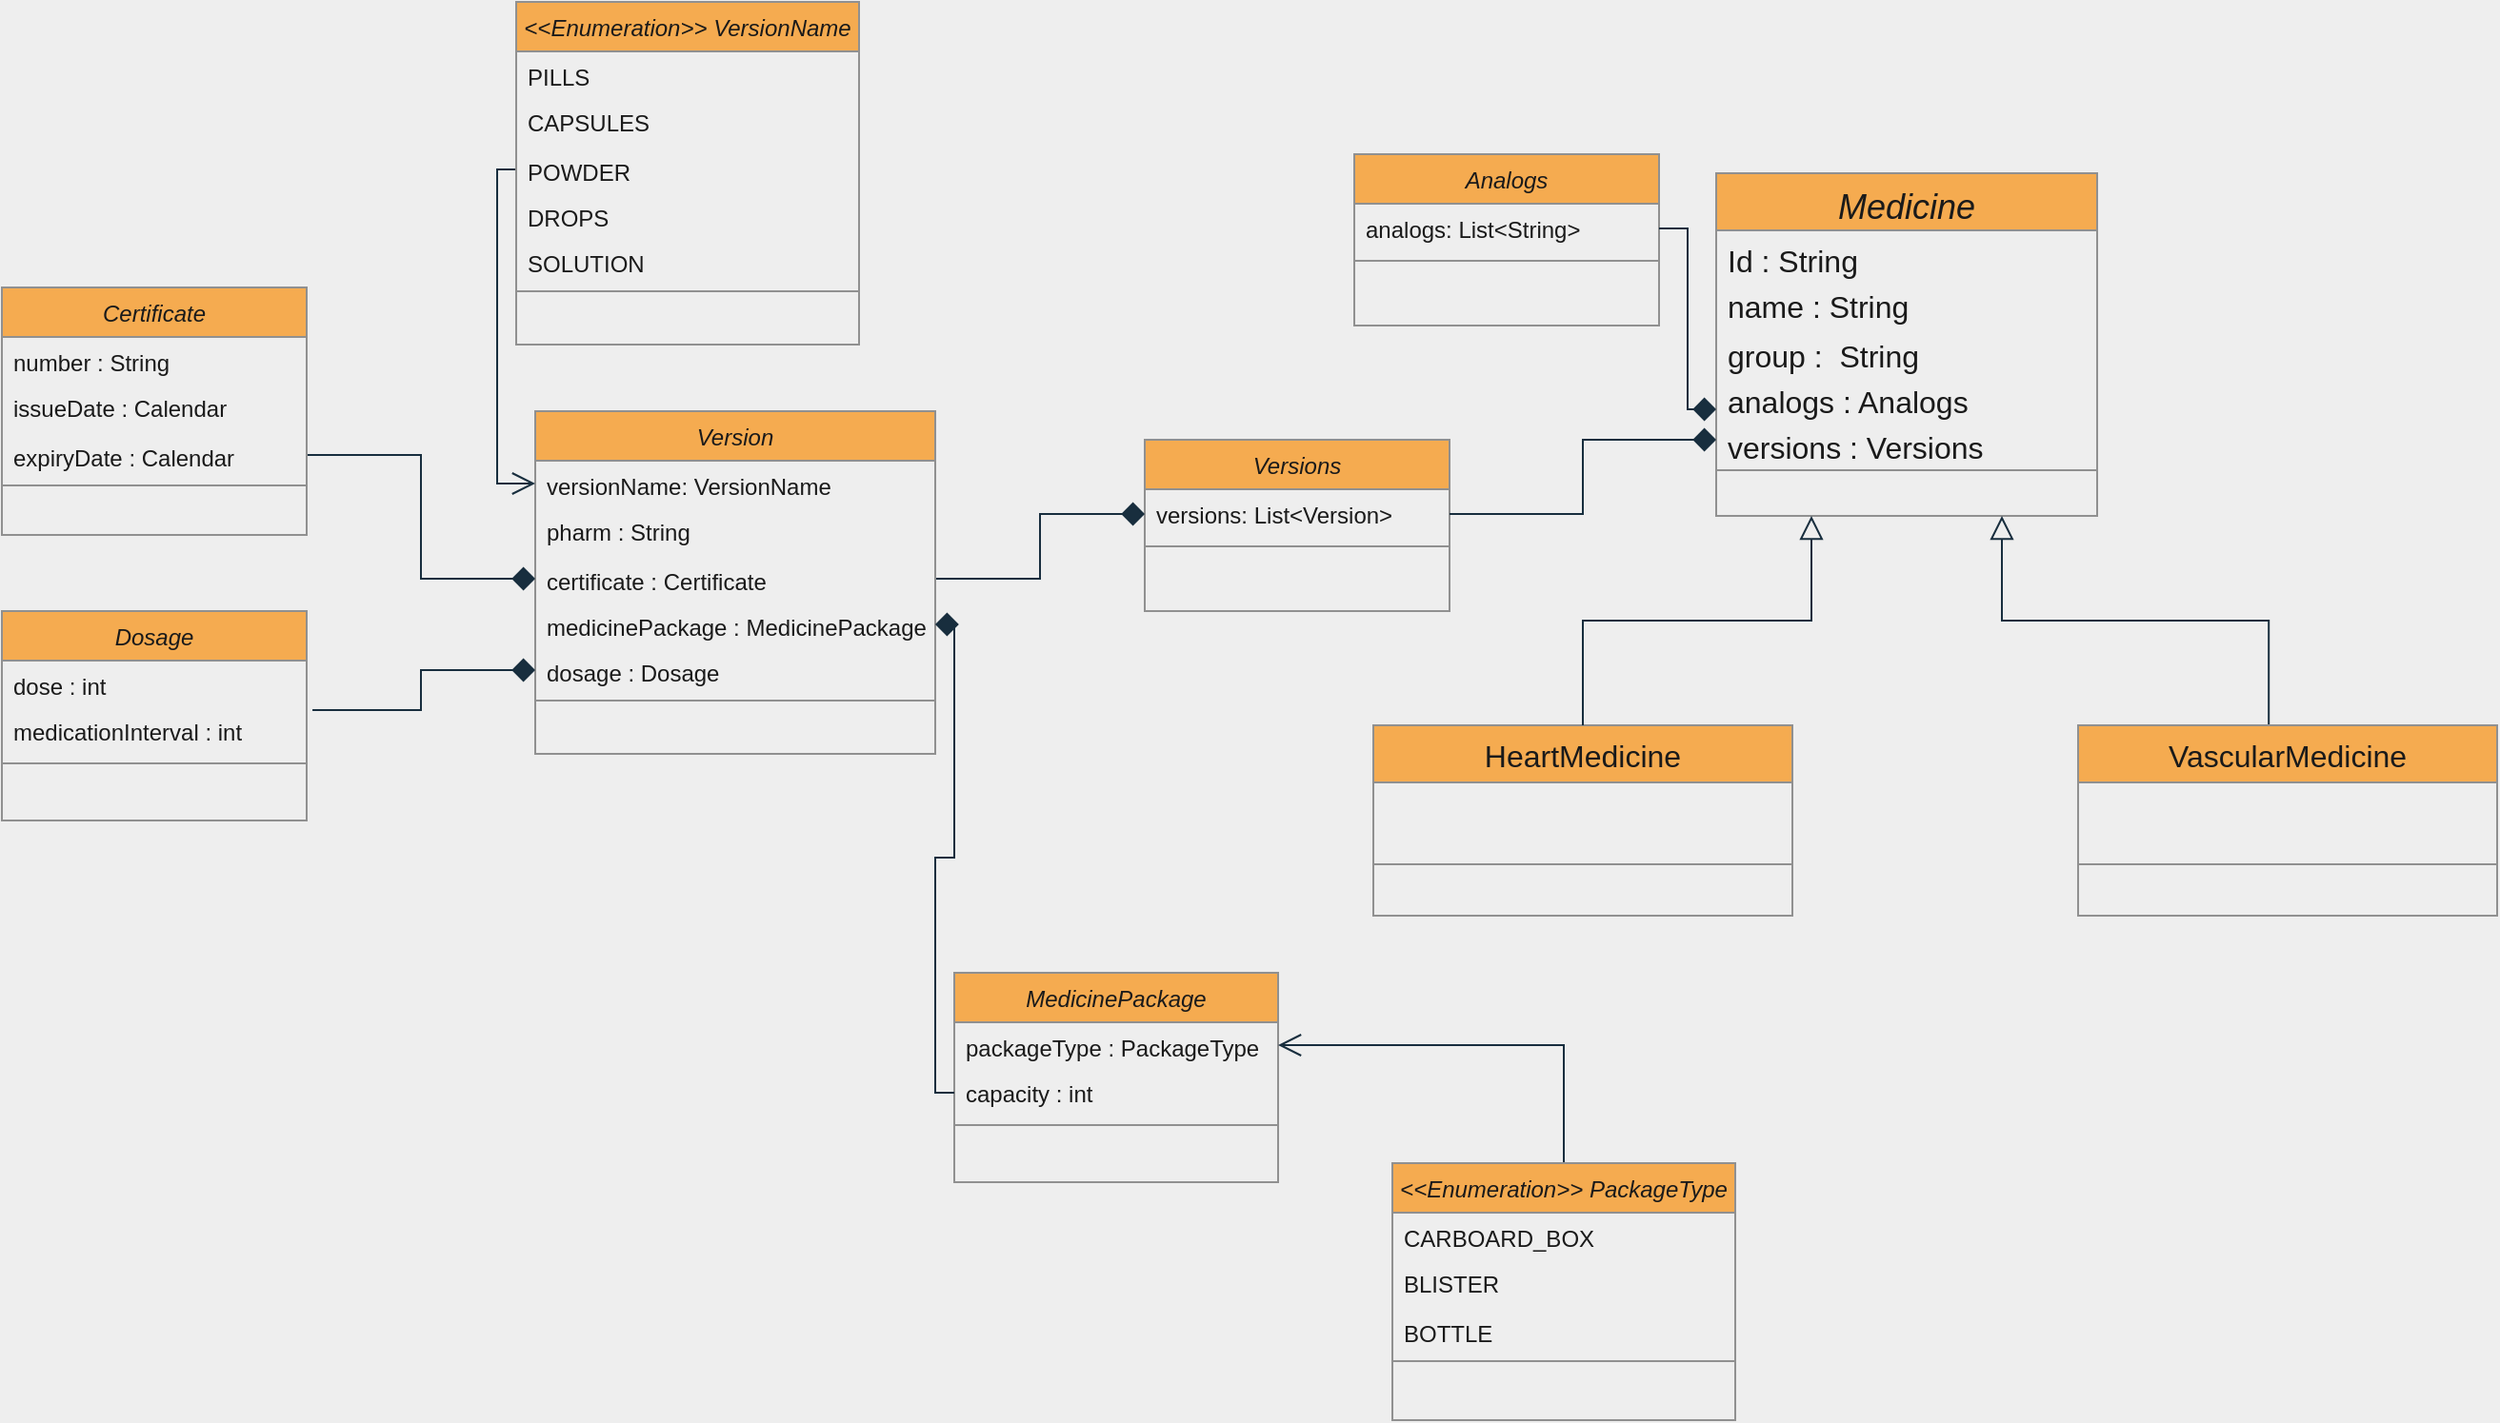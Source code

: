 <mxfile version="16.1.0" type="github">
  <diagram id="C5RBs43oDa-KdzZeNtuy" name="Page-1">
    <mxGraphModel dx="2770" dy="2151" grid="1" gridSize="10" guides="1" tooltips="1" connect="1" arrows="1" fold="1" page="1" pageScale="1" pageWidth="827" pageHeight="1169" background="#EEEEEE" math="0" shadow="0">
      <root>
        <mxCell id="WIyWlLk6GJQsqaUBKTNV-0" />
        <mxCell id="WIyWlLk6GJQsqaUBKTNV-1" parent="WIyWlLk6GJQsqaUBKTNV-0" />
        <mxCell id="zkfFHV4jXpPFQw0GAbJ--0" value="Medicine" style="swimlane;fontStyle=2;align=center;verticalAlign=top;childLayout=stackLayout;horizontal=1;startSize=30;horizontalStack=0;resizeParent=1;resizeLast=0;collapsible=1;marginBottom=0;rounded=0;shadow=0;strokeWidth=1;fillColor=#F5AB50;strokeColor=#909090;fontColor=#1A1A1A;fontSize=18;" parent="WIyWlLk6GJQsqaUBKTNV-1" vertex="1">
          <mxGeometry x="220" y="110" width="200" height="180" as="geometry">
            <mxRectangle x="230" y="140" width="160" height="26" as="alternateBounds" />
          </mxGeometry>
        </mxCell>
        <mxCell id="zkfFHV4jXpPFQw0GAbJ--1" value="Id : String" style="text;align=left;verticalAlign=top;spacingLeft=4;spacingRight=4;overflow=hidden;rotatable=0;points=[[0,0.5],[1,0.5]];portConstraint=eastwest;fontColor=#1A1A1A;fontSize=16;" parent="zkfFHV4jXpPFQw0GAbJ--0" vertex="1">
          <mxGeometry y="30" width="200" height="24" as="geometry" />
        </mxCell>
        <mxCell id="zkfFHV4jXpPFQw0GAbJ--2" value="name : String" style="text;align=left;verticalAlign=top;spacingLeft=4;spacingRight=4;overflow=hidden;rotatable=0;points=[[0,0.5],[1,0.5]];portConstraint=eastwest;rounded=0;shadow=0;html=0;fontColor=#1A1A1A;fontSize=16;" parent="zkfFHV4jXpPFQw0GAbJ--0" vertex="1">
          <mxGeometry y="54" width="200" height="26" as="geometry" />
        </mxCell>
        <mxCell id="zkfFHV4jXpPFQw0GAbJ--3" value="group :  String&#xa;" style="text;align=left;verticalAlign=top;spacingLeft=4;spacingRight=4;overflow=hidden;rotatable=0;points=[[0,0.5],[1,0.5]];portConstraint=eastwest;rounded=0;shadow=0;html=0;fontColor=#1A1A1A;fontSize=16;" parent="zkfFHV4jXpPFQw0GAbJ--0" vertex="1">
          <mxGeometry y="80" width="200" height="24" as="geometry" />
        </mxCell>
        <mxCell id="3VA5GKlviQDMnVx4b_-g-0" value="analogs : Analogs" style="text;align=left;verticalAlign=top;spacingLeft=4;spacingRight=4;overflow=hidden;rotatable=0;points=[[0,0.5],[1,0.5]];portConstraint=eastwest;rounded=0;shadow=0;html=0;fontColor=#1A1A1A;fontSize=16;" vertex="1" parent="zkfFHV4jXpPFQw0GAbJ--0">
          <mxGeometry y="104" width="200" height="24" as="geometry" />
        </mxCell>
        <mxCell id="3VA5GKlviQDMnVx4b_-g-1" value="versions : Versions" style="text;align=left;verticalAlign=top;spacingLeft=4;spacingRight=4;overflow=hidden;rotatable=0;points=[[0,0.5],[1,0.5]];portConstraint=eastwest;rounded=0;shadow=0;html=0;fontColor=#1A1A1A;fontSize=16;" vertex="1" parent="zkfFHV4jXpPFQw0GAbJ--0">
          <mxGeometry y="128" width="200" height="24" as="geometry" />
        </mxCell>
        <mxCell id="zkfFHV4jXpPFQw0GAbJ--4" value="" style="line;html=1;strokeWidth=1;align=left;verticalAlign=middle;spacingTop=-1;spacingLeft=3;spacingRight=3;rotatable=0;labelPosition=right;points=[];portConstraint=eastwest;labelBackgroundColor=#EEEEEE;fillColor=#F5AB50;strokeColor=#909090;fontColor=#1A1A1A;" parent="zkfFHV4jXpPFQw0GAbJ--0" vertex="1">
          <mxGeometry y="152" width="200" height="8" as="geometry" />
        </mxCell>
        <mxCell id="zkfFHV4jXpPFQw0GAbJ--6" value="HeartMedicine" style="swimlane;fontStyle=0;align=center;verticalAlign=top;childLayout=stackLayout;horizontal=1;startSize=30;horizontalStack=0;resizeParent=1;resizeLast=0;collapsible=1;marginBottom=0;rounded=0;shadow=0;strokeWidth=1;fillColor=#F5AB50;strokeColor=#909090;fontColor=#1A1A1A;fontSize=16;" parent="WIyWlLk6GJQsqaUBKTNV-1" vertex="1">
          <mxGeometry x="40" y="400" width="220" height="100" as="geometry">
            <mxRectangle x="130" y="380" width="160" height="26" as="alternateBounds" />
          </mxGeometry>
        </mxCell>
        <mxCell id="zkfFHV4jXpPFQw0GAbJ--9" value="" style="line;html=1;strokeWidth=1;align=left;verticalAlign=middle;spacingTop=-1;spacingLeft=3;spacingRight=3;rotatable=0;labelPosition=right;points=[];portConstraint=eastwest;movable=0;resizable=0;deletable=0;editable=0;connectable=0;labelBackgroundColor=#EEEEEE;fillColor=#F5AB50;strokeColor=#909090;fontColor=#1A1A1A;" parent="zkfFHV4jXpPFQw0GAbJ--6" vertex="1">
          <mxGeometry y="26" width="220" height="94" as="geometry" />
        </mxCell>
        <mxCell id="zkfFHV4jXpPFQw0GAbJ--12" value="" style="endArrow=block;endSize=10;endFill=0;shadow=0;strokeWidth=1;rounded=0;edgeStyle=orthogonalEdgeStyle;elbow=vertical;entryX=0.25;entryY=1;entryDx=0;entryDy=0;labelBackgroundColor=#EEEEEE;strokeColor=#182E3E;fontColor=#1A1A1A;" parent="WIyWlLk6GJQsqaUBKTNV-1" source="zkfFHV4jXpPFQw0GAbJ--6" target="zkfFHV4jXpPFQw0GAbJ--0" edge="1">
          <mxGeometry width="160" relative="1" as="geometry">
            <mxPoint x="200" y="203" as="sourcePoint" />
            <mxPoint x="200" y="203" as="targetPoint" />
          </mxGeometry>
        </mxCell>
        <mxCell id="zkfFHV4jXpPFQw0GAbJ--16" value="" style="endArrow=block;endSize=10;endFill=0;shadow=0;strokeWidth=1;rounded=0;edgeStyle=orthogonalEdgeStyle;elbow=vertical;entryX=0.75;entryY=1;entryDx=0;entryDy=0;labelBackgroundColor=#EEEEEE;strokeColor=#182E3E;fontColor=#1A1A1A;exitX=0.455;exitY=0;exitDx=0;exitDy=0;exitPerimeter=0;" parent="WIyWlLk6GJQsqaUBKTNV-1" source="3VA5GKlviQDMnVx4b_-g-129" target="zkfFHV4jXpPFQw0GAbJ--0" edge="1">
          <mxGeometry width="160" relative="1" as="geometry">
            <mxPoint x="210" y="373" as="sourcePoint" />
            <mxPoint x="300" y="360" as="targetPoint" />
          </mxGeometry>
        </mxCell>
        <mxCell id="3VA5GKlviQDMnVx4b_-g-38" value="Analogs" style="swimlane;fontStyle=2;align=center;verticalAlign=top;childLayout=stackLayout;horizontal=1;startSize=26;horizontalStack=0;resizeParent=1;resizeLast=0;collapsible=1;marginBottom=0;rounded=0;shadow=0;strokeWidth=1;fillColor=#F5AB50;strokeColor=#909090;fontColor=#1A1A1A;" vertex="1" parent="WIyWlLk6GJQsqaUBKTNV-1">
          <mxGeometry x="30" y="100" width="160" height="90" as="geometry">
            <mxRectangle x="230" y="140" width="160" height="26" as="alternateBounds" />
          </mxGeometry>
        </mxCell>
        <mxCell id="3VA5GKlviQDMnVx4b_-g-40" value="analogs: List&lt;String&gt;" style="text;align=left;verticalAlign=top;spacingLeft=4;spacingRight=4;overflow=hidden;rotatable=0;points=[[0,0.5],[1,0.5]];portConstraint=eastwest;rounded=0;shadow=0;html=0;fontColor=#1A1A1A;" vertex="1" parent="3VA5GKlviQDMnVx4b_-g-38">
          <mxGeometry y="26" width="160" height="26" as="geometry" />
        </mxCell>
        <mxCell id="3VA5GKlviQDMnVx4b_-g-44" value="" style="line;html=1;strokeWidth=1;align=left;verticalAlign=middle;spacingTop=-1;spacingLeft=3;spacingRight=3;rotatable=0;labelPosition=right;points=[];portConstraint=eastwest;movable=0;resizable=0;deletable=0;editable=0;connectable=0;labelBackgroundColor=#EEEEEE;fillColor=#F5AB50;strokeColor=#909090;fontColor=#1A1A1A;" vertex="1" parent="3VA5GKlviQDMnVx4b_-g-38">
          <mxGeometry y="52" width="160" height="8" as="geometry" />
        </mxCell>
        <mxCell id="3VA5GKlviQDMnVx4b_-g-49" value="" style="endArrow=diamond;endSize=10;endFill=1;shadow=0;strokeWidth=1;rounded=0;edgeStyle=orthogonalEdgeStyle;elbow=vertical;exitX=1;exitY=0.5;exitDx=0;exitDy=0;labelBackgroundColor=#EEEEEE;strokeColor=#182E3E;fontColor=#1A1A1A;entryX=0;entryY=0.833;entryDx=0;entryDy=0;entryPerimeter=0;" edge="1" parent="WIyWlLk6GJQsqaUBKTNV-1" source="3VA5GKlviQDMnVx4b_-g-40" target="3VA5GKlviQDMnVx4b_-g-0">
          <mxGeometry width="160" relative="1" as="geometry">
            <mxPoint x="120" y="300" as="sourcePoint" />
            <mxPoint x="205" y="234" as="targetPoint" />
          </mxGeometry>
        </mxCell>
        <mxCell id="3VA5GKlviQDMnVx4b_-g-54" value="Versions" style="swimlane;fontStyle=2;align=center;verticalAlign=top;childLayout=stackLayout;horizontal=1;startSize=26;horizontalStack=0;resizeParent=1;resizeLast=0;collapsible=1;marginBottom=0;rounded=0;shadow=0;strokeWidth=1;fillColor=#F5AB50;strokeColor=#909090;fontColor=#1A1A1A;" vertex="1" parent="WIyWlLk6GJQsqaUBKTNV-1">
          <mxGeometry x="-80" y="250" width="160" height="90" as="geometry">
            <mxRectangle x="230" y="140" width="160" height="26" as="alternateBounds" />
          </mxGeometry>
        </mxCell>
        <mxCell id="3VA5GKlviQDMnVx4b_-g-56" value="" style="line;html=1;strokeWidth=1;align=left;verticalAlign=middle;spacingTop=-1;spacingLeft=3;spacingRight=3;rotatable=0;labelPosition=right;points=[];portConstraint=eastwest;movable=0;resizable=0;deletable=0;editable=0;connectable=0;labelBackgroundColor=#EEEEEE;fillColor=#F5AB50;strokeColor=#909090;fontColor=#1A1A1A;" vertex="1" parent="3VA5GKlviQDMnVx4b_-g-54">
          <mxGeometry y="52" width="160" height="8" as="geometry" />
        </mxCell>
        <mxCell id="3VA5GKlviQDMnVx4b_-g-55" value="versions: List&lt;Version&gt;" style="text;align=left;verticalAlign=top;spacingLeft=4;spacingRight=4;overflow=hidden;rotatable=0;points=[[0,0.5],[1,0.5]];portConstraint=eastwest;rounded=0;shadow=0;html=0;fontColor=#1A1A1A;" vertex="1" parent="3VA5GKlviQDMnVx4b_-g-54">
          <mxGeometry y="26" width="160" height="26" as="geometry" />
        </mxCell>
        <mxCell id="3VA5GKlviQDMnVx4b_-g-57" value="" style="endArrow=diamond;endSize=10;endFill=1;shadow=0;strokeWidth=1;rounded=0;edgeStyle=orthogonalEdgeStyle;elbow=vertical;exitX=1;exitY=0.5;exitDx=0;exitDy=0;labelBackgroundColor=#EEEEEE;strokeColor=#182E3E;fontColor=#1A1A1A;entryX=0;entryY=0.5;entryDx=0;entryDy=0;" edge="1" parent="WIyWlLk6GJQsqaUBKTNV-1" source="3VA5GKlviQDMnVx4b_-g-55" target="3VA5GKlviQDMnVx4b_-g-1">
          <mxGeometry width="160" relative="1" as="geometry">
            <mxPoint x="110" y="320" as="sourcePoint" />
            <mxPoint x="220" y="321" as="targetPoint" />
          </mxGeometry>
        </mxCell>
        <mxCell id="3VA5GKlviQDMnVx4b_-g-59" value="" style="endArrow=diamond;endSize=10;endFill=1;shadow=0;strokeWidth=1;rounded=0;edgeStyle=orthogonalEdgeStyle;elbow=vertical;exitX=1;exitY=0.5;exitDx=0;exitDy=0;entryX=0;entryY=0.5;entryDx=0;entryDy=0;labelBackgroundColor=#EEEEEE;strokeColor=#182E3E;fontColor=#1A1A1A;" edge="1" parent="WIyWlLk6GJQsqaUBKTNV-1" source="3VA5GKlviQDMnVx4b_-g-63" target="3VA5GKlviQDMnVx4b_-g-55">
          <mxGeometry width="160" relative="1" as="geometry">
            <mxPoint x="-230" y="324" as="sourcePoint" />
            <mxPoint x="-90" y="321" as="targetPoint" />
          </mxGeometry>
        </mxCell>
        <mxCell id="3VA5GKlviQDMnVx4b_-g-60" value="Version" style="swimlane;fontStyle=2;align=center;verticalAlign=top;childLayout=stackLayout;horizontal=1;startSize=26;horizontalStack=0;resizeParent=1;resizeLast=0;collapsible=1;marginBottom=0;rounded=0;shadow=0;strokeWidth=1;fillColor=#F5AB50;strokeColor=#909090;fontColor=#1A1A1A;" vertex="1" parent="WIyWlLk6GJQsqaUBKTNV-1">
          <mxGeometry x="-400" y="235" width="210" height="180" as="geometry">
            <mxRectangle x="230" y="140" width="160" height="26" as="alternateBounds" />
          </mxGeometry>
        </mxCell>
        <mxCell id="3VA5GKlviQDMnVx4b_-g-61" value="versionName: VersionName" style="text;align=left;verticalAlign=top;spacingLeft=4;spacingRight=4;overflow=hidden;rotatable=0;points=[[0,0.5],[1,0.5]];portConstraint=eastwest;fontColor=#1A1A1A;" vertex="1" parent="3VA5GKlviQDMnVx4b_-g-60">
          <mxGeometry y="26" width="210" height="24" as="geometry" />
        </mxCell>
        <mxCell id="3VA5GKlviQDMnVx4b_-g-62" value="pharm : String" style="text;align=left;verticalAlign=top;spacingLeft=4;spacingRight=4;overflow=hidden;rotatable=0;points=[[0,0.5],[1,0.5]];portConstraint=eastwest;rounded=0;shadow=0;html=0;fontColor=#1A1A1A;" vertex="1" parent="3VA5GKlviQDMnVx4b_-g-60">
          <mxGeometry y="50" width="210" height="26" as="geometry" />
        </mxCell>
        <mxCell id="3VA5GKlviQDMnVx4b_-g-63" value="certificate : Certificate" style="text;align=left;verticalAlign=top;spacingLeft=4;spacingRight=4;overflow=hidden;rotatable=0;points=[[0,0.5],[1,0.5]];portConstraint=eastwest;rounded=0;shadow=0;html=0;fontColor=#1A1A1A;" vertex="1" parent="3VA5GKlviQDMnVx4b_-g-60">
          <mxGeometry y="76" width="210" height="24" as="geometry" />
        </mxCell>
        <mxCell id="3VA5GKlviQDMnVx4b_-g-64" value="medicinePackage : MedicinePackage" style="text;align=left;verticalAlign=top;spacingLeft=4;spacingRight=4;overflow=hidden;rotatable=0;points=[[0,0.5],[1,0.5]];portConstraint=eastwest;rounded=0;shadow=0;html=0;fontColor=#1A1A1A;" vertex="1" parent="3VA5GKlviQDMnVx4b_-g-60">
          <mxGeometry y="100" width="210" height="24" as="geometry" />
        </mxCell>
        <mxCell id="3VA5GKlviQDMnVx4b_-g-65" value="dosage : Dosage" style="text;align=left;verticalAlign=top;spacingLeft=4;spacingRight=4;overflow=hidden;rotatable=0;points=[[0,0.5],[1,0.5]];portConstraint=eastwest;rounded=0;shadow=0;html=0;fontColor=#1A1A1A;" vertex="1" parent="3VA5GKlviQDMnVx4b_-g-60">
          <mxGeometry y="124" width="210" height="24" as="geometry" />
        </mxCell>
        <mxCell id="3VA5GKlviQDMnVx4b_-g-66" value="" style="line;html=1;strokeWidth=1;align=left;verticalAlign=middle;spacingTop=-1;spacingLeft=3;spacingRight=3;rotatable=0;labelPosition=right;points=[];portConstraint=eastwest;labelBackgroundColor=#EEEEEE;fillColor=#F5AB50;strokeColor=#909090;fontColor=#1A1A1A;" vertex="1" parent="3VA5GKlviQDMnVx4b_-g-60">
          <mxGeometry y="148" width="210" height="8" as="geometry" />
        </mxCell>
        <mxCell id="3VA5GKlviQDMnVx4b_-g-67" value="" style="endArrow=open;endSize=10;endFill=0;shadow=0;strokeWidth=1;rounded=0;edgeStyle=orthogonalEdgeStyle;elbow=vertical;entryX=0;entryY=0.5;entryDx=0;entryDy=0;exitX=0;exitY=0.5;exitDx=0;exitDy=0;labelBackgroundColor=#EEEEEE;strokeColor=#182E3E;fontColor=#1A1A1A;" edge="1" parent="WIyWlLk6GJQsqaUBKTNV-1" source="3VA5GKlviQDMnVx4b_-g-78" target="3VA5GKlviQDMnVx4b_-g-61">
          <mxGeometry width="160" relative="1" as="geometry">
            <mxPoint x="-420" y="100" as="sourcePoint" />
            <mxPoint x="-370" y="150" as="targetPoint" />
          </mxGeometry>
        </mxCell>
        <mxCell id="3VA5GKlviQDMnVx4b_-g-75" value="&lt;&lt;Enumeration&gt;&gt; VersionName" style="swimlane;fontStyle=2;align=center;verticalAlign=top;childLayout=stackLayout;horizontal=1;startSize=26;horizontalStack=0;resizeParent=1;resizeLast=0;collapsible=1;marginBottom=0;rounded=0;shadow=0;strokeWidth=1;fillColor=#F5AB50;strokeColor=#909090;fontColor=#1A1A1A;" vertex="1" parent="WIyWlLk6GJQsqaUBKTNV-1">
          <mxGeometry x="-410" y="20" width="180" height="180" as="geometry">
            <mxRectangle x="230" y="140" width="160" height="26" as="alternateBounds" />
          </mxGeometry>
        </mxCell>
        <mxCell id="3VA5GKlviQDMnVx4b_-g-76" value="PILLS" style="text;align=left;verticalAlign=top;spacingLeft=4;spacingRight=4;overflow=hidden;rotatable=0;points=[[0,0.5],[1,0.5]];portConstraint=eastwest;fontColor=#1A1A1A;" vertex="1" parent="3VA5GKlviQDMnVx4b_-g-75">
          <mxGeometry y="26" width="180" height="24" as="geometry" />
        </mxCell>
        <mxCell id="3VA5GKlviQDMnVx4b_-g-77" value="CAPSULES" style="text;align=left;verticalAlign=top;spacingLeft=4;spacingRight=4;overflow=hidden;rotatable=0;points=[[0,0.5],[1,0.5]];portConstraint=eastwest;rounded=0;shadow=0;html=0;fontColor=#1A1A1A;" vertex="1" parent="3VA5GKlviQDMnVx4b_-g-75">
          <mxGeometry y="50" width="180" height="26" as="geometry" />
        </mxCell>
        <mxCell id="3VA5GKlviQDMnVx4b_-g-78" value="POWDER" style="text;align=left;verticalAlign=top;spacingLeft=4;spacingRight=4;overflow=hidden;rotatable=0;points=[[0,0.5],[1,0.5]];portConstraint=eastwest;rounded=0;shadow=0;html=0;fontColor=#1A1A1A;" vertex="1" parent="3VA5GKlviQDMnVx4b_-g-75">
          <mxGeometry y="76" width="180" height="24" as="geometry" />
        </mxCell>
        <mxCell id="3VA5GKlviQDMnVx4b_-g-79" value="DROPS" style="text;align=left;verticalAlign=top;spacingLeft=4;spacingRight=4;overflow=hidden;rotatable=0;points=[[0,0.5],[1,0.5]];portConstraint=eastwest;rounded=0;shadow=0;html=0;fontColor=#1A1A1A;" vertex="1" parent="3VA5GKlviQDMnVx4b_-g-75">
          <mxGeometry y="100" width="180" height="24" as="geometry" />
        </mxCell>
        <mxCell id="3VA5GKlviQDMnVx4b_-g-80" value="SOLUTION" style="text;align=left;verticalAlign=top;spacingLeft=4;spacingRight=4;overflow=hidden;rotatable=0;points=[[0,0.5],[1,0.5]];portConstraint=eastwest;rounded=0;shadow=0;html=0;fontColor=#1A1A1A;" vertex="1" parent="3VA5GKlviQDMnVx4b_-g-75">
          <mxGeometry y="124" width="180" height="24" as="geometry" />
        </mxCell>
        <mxCell id="3VA5GKlviQDMnVx4b_-g-81" value="" style="line;html=1;strokeWidth=1;align=left;verticalAlign=middle;spacingTop=-1;spacingLeft=3;spacingRight=3;rotatable=0;labelPosition=right;points=[];portConstraint=eastwest;labelBackgroundColor=#EEEEEE;fillColor=#F5AB50;strokeColor=#909090;fontColor=#1A1A1A;" vertex="1" parent="3VA5GKlviQDMnVx4b_-g-75">
          <mxGeometry y="148" width="180" height="8" as="geometry" />
        </mxCell>
        <mxCell id="3VA5GKlviQDMnVx4b_-g-89" value="" style="endArrow=diamond;endSize=10;endFill=1;shadow=0;strokeWidth=1;rounded=0;edgeStyle=orthogonalEdgeStyle;elbow=vertical;entryX=0;entryY=0.5;entryDx=0;entryDy=0;exitX=1;exitY=0.5;exitDx=0;exitDy=0;labelBackgroundColor=#EEEEEE;strokeColor=#182E3E;fontColor=#1A1A1A;" edge="1" parent="WIyWlLk6GJQsqaUBKTNV-1" source="3VA5GKlviQDMnVx4b_-g-94" target="3VA5GKlviQDMnVx4b_-g-63">
          <mxGeometry width="160" relative="1" as="geometry">
            <mxPoint x="-520" y="250" as="sourcePoint" />
            <mxPoint x="-140" y="430" as="targetPoint" />
          </mxGeometry>
        </mxCell>
        <mxCell id="3VA5GKlviQDMnVx4b_-g-91" value="Certificate" style="swimlane;fontStyle=2;align=center;verticalAlign=top;childLayout=stackLayout;horizontal=1;startSize=26;horizontalStack=0;resizeParent=1;resizeLast=0;collapsible=1;marginBottom=0;rounded=0;shadow=0;strokeWidth=1;fillColor=#F5AB50;strokeColor=#909090;fontColor=#1A1A1A;" vertex="1" parent="WIyWlLk6GJQsqaUBKTNV-1">
          <mxGeometry x="-680" y="170" width="160" height="130" as="geometry">
            <mxRectangle x="230" y="140" width="160" height="26" as="alternateBounds" />
          </mxGeometry>
        </mxCell>
        <mxCell id="3VA5GKlviQDMnVx4b_-g-92" value="number : String" style="text;align=left;verticalAlign=top;spacingLeft=4;spacingRight=4;overflow=hidden;rotatable=0;points=[[0,0.5],[1,0.5]];portConstraint=eastwest;fontColor=#1A1A1A;" vertex="1" parent="3VA5GKlviQDMnVx4b_-g-91">
          <mxGeometry y="26" width="160" height="24" as="geometry" />
        </mxCell>
        <mxCell id="3VA5GKlviQDMnVx4b_-g-93" value="issueDate : Calendar" style="text;align=left;verticalAlign=top;spacingLeft=4;spacingRight=4;overflow=hidden;rotatable=0;points=[[0,0.5],[1,0.5]];portConstraint=eastwest;rounded=0;shadow=0;html=0;fontColor=#1A1A1A;" vertex="1" parent="3VA5GKlviQDMnVx4b_-g-91">
          <mxGeometry y="50" width="160" height="26" as="geometry" />
        </mxCell>
        <mxCell id="3VA5GKlviQDMnVx4b_-g-94" value="expiryDate : Calendar" style="text;align=left;verticalAlign=top;spacingLeft=4;spacingRight=4;overflow=hidden;rotatable=0;points=[[0,0.5],[1,0.5]];portConstraint=eastwest;rounded=0;shadow=0;html=0;fontColor=#1A1A1A;" vertex="1" parent="3VA5GKlviQDMnVx4b_-g-91">
          <mxGeometry y="76" width="160" height="24" as="geometry" />
        </mxCell>
        <mxCell id="3VA5GKlviQDMnVx4b_-g-97" value="" style="line;html=1;strokeWidth=1;align=left;verticalAlign=middle;spacingTop=-1;spacingLeft=3;spacingRight=3;rotatable=0;labelPosition=right;points=[];portConstraint=eastwest;labelBackgroundColor=#EEEEEE;fillColor=#F5AB50;strokeColor=#909090;fontColor=#1A1A1A;" vertex="1" parent="3VA5GKlviQDMnVx4b_-g-91">
          <mxGeometry y="100" width="160" height="8" as="geometry" />
        </mxCell>
        <mxCell id="3VA5GKlviQDMnVx4b_-g-98" value="MedicinePackage" style="swimlane;fontStyle=2;align=center;verticalAlign=top;childLayout=stackLayout;horizontal=1;startSize=26;horizontalStack=0;resizeParent=1;resizeLast=0;collapsible=1;marginBottom=0;rounded=0;shadow=0;strokeWidth=1;fillColor=#F5AB50;strokeColor=#909090;fontColor=#1A1A1A;" vertex="1" parent="WIyWlLk6GJQsqaUBKTNV-1">
          <mxGeometry x="-180" y="530" width="170" height="110" as="geometry">
            <mxRectangle x="230" y="140" width="160" height="26" as="alternateBounds" />
          </mxGeometry>
        </mxCell>
        <mxCell id="3VA5GKlviQDMnVx4b_-g-99" value="packageType : PackageType" style="text;align=left;verticalAlign=top;spacingLeft=4;spacingRight=4;overflow=hidden;rotatable=0;points=[[0,0.5],[1,0.5]];portConstraint=eastwest;fontColor=#1A1A1A;" vertex="1" parent="3VA5GKlviQDMnVx4b_-g-98">
          <mxGeometry y="26" width="170" height="24" as="geometry" />
        </mxCell>
        <mxCell id="3VA5GKlviQDMnVx4b_-g-100" value="capacity : int" style="text;align=left;verticalAlign=top;spacingLeft=4;spacingRight=4;overflow=hidden;rotatable=0;points=[[0,0.5],[1,0.5]];portConstraint=eastwest;rounded=0;shadow=0;html=0;fontColor=#1A1A1A;" vertex="1" parent="3VA5GKlviQDMnVx4b_-g-98">
          <mxGeometry y="50" width="170" height="26" as="geometry" />
        </mxCell>
        <mxCell id="3VA5GKlviQDMnVx4b_-g-102" value="" style="line;html=1;strokeWidth=1;align=left;verticalAlign=middle;spacingTop=-1;spacingLeft=3;spacingRight=3;rotatable=0;labelPosition=right;points=[];portConstraint=eastwest;labelBackgroundColor=#EEEEEE;fillColor=#F5AB50;strokeColor=#909090;fontColor=#1A1A1A;" vertex="1" parent="3VA5GKlviQDMnVx4b_-g-98">
          <mxGeometry y="76" width="170" height="8" as="geometry" />
        </mxCell>
        <mxCell id="3VA5GKlviQDMnVx4b_-g-103" value="" style="endArrow=diamond;endSize=10;endFill=1;shadow=0;strokeWidth=1;rounded=0;edgeStyle=orthogonalEdgeStyle;elbow=vertical;entryX=1;entryY=0.5;entryDx=0;entryDy=0;exitX=0;exitY=0.5;exitDx=0;exitDy=0;labelBackgroundColor=#EEEEEE;strokeColor=#182E3E;fontColor=#1A1A1A;" edge="1" parent="WIyWlLk6GJQsqaUBKTNV-1" source="3VA5GKlviQDMnVx4b_-g-100" target="3VA5GKlviQDMnVx4b_-g-64">
          <mxGeometry width="160" relative="1" as="geometry">
            <mxPoint x="-210" y="440" as="sourcePoint" />
            <mxPoint x="-90" y="505" as="targetPoint" />
          </mxGeometry>
        </mxCell>
        <mxCell id="3VA5GKlviQDMnVx4b_-g-104" value="" style="endArrow=open;endSize=10;endFill=0;shadow=0;strokeWidth=1;rounded=0;elbow=vertical;entryX=1;entryY=0.5;entryDx=0;entryDy=0;jumpSize=6;edgeStyle=orthogonalEdgeStyle;exitX=0.5;exitY=0;exitDx=0;exitDy=0;labelBackgroundColor=#EEEEEE;strokeColor=#182E3E;fontColor=#1A1A1A;" edge="1" parent="WIyWlLk6GJQsqaUBKTNV-1" source="3VA5GKlviQDMnVx4b_-g-105" target="3VA5GKlviQDMnVx4b_-g-99">
          <mxGeometry width="160" relative="1" as="geometry">
            <mxPoint x="90" y="750" as="sourcePoint" />
            <mxPoint x="90" y="530" as="targetPoint" />
          </mxGeometry>
        </mxCell>
        <mxCell id="3VA5GKlviQDMnVx4b_-g-105" value="&lt;&lt;Enumeration&gt;&gt; PackageType" style="swimlane;fontStyle=2;align=center;verticalAlign=top;childLayout=stackLayout;horizontal=1;startSize=26;horizontalStack=0;resizeParent=1;resizeLast=0;collapsible=1;marginBottom=0;rounded=0;shadow=0;strokeWidth=1;fillColor=#F5AB50;strokeColor=#909090;fontColor=#1A1A1A;" vertex="1" parent="WIyWlLk6GJQsqaUBKTNV-1">
          <mxGeometry x="50" y="630" width="180" height="135" as="geometry">
            <mxRectangle x="230" y="140" width="160" height="26" as="alternateBounds" />
          </mxGeometry>
        </mxCell>
        <mxCell id="3VA5GKlviQDMnVx4b_-g-106" value="CARBOARD_BOX" style="text;align=left;verticalAlign=top;spacingLeft=4;spacingRight=4;overflow=hidden;rotatable=0;points=[[0,0.5],[1,0.5]];portConstraint=eastwest;fontColor=#1A1A1A;" vertex="1" parent="3VA5GKlviQDMnVx4b_-g-105">
          <mxGeometry y="26" width="180" height="24" as="geometry" />
        </mxCell>
        <mxCell id="3VA5GKlviQDMnVx4b_-g-107" value="BLISTER" style="text;align=left;verticalAlign=top;spacingLeft=4;spacingRight=4;overflow=hidden;rotatable=0;points=[[0,0.5],[1,0.5]];portConstraint=eastwest;rounded=0;shadow=0;html=0;fontColor=#1A1A1A;" vertex="1" parent="3VA5GKlviQDMnVx4b_-g-105">
          <mxGeometry y="50" width="180" height="26" as="geometry" />
        </mxCell>
        <mxCell id="3VA5GKlviQDMnVx4b_-g-108" value="BOTTLE" style="text;align=left;verticalAlign=top;spacingLeft=4;spacingRight=4;overflow=hidden;rotatable=0;points=[[0,0.5],[1,0.5]];portConstraint=eastwest;rounded=0;shadow=0;html=0;fontColor=#1A1A1A;" vertex="1" parent="3VA5GKlviQDMnVx4b_-g-105">
          <mxGeometry y="76" width="180" height="24" as="geometry" />
        </mxCell>
        <mxCell id="3VA5GKlviQDMnVx4b_-g-111" value="" style="line;html=1;strokeWidth=1;align=left;verticalAlign=middle;spacingTop=-1;spacingLeft=3;spacingRight=3;rotatable=0;labelPosition=right;points=[];portConstraint=eastwest;labelBackgroundColor=#EEEEEE;fillColor=#F5AB50;strokeColor=#909090;fontColor=#1A1A1A;" vertex="1" parent="3VA5GKlviQDMnVx4b_-g-105">
          <mxGeometry y="100" width="180" height="8" as="geometry" />
        </mxCell>
        <mxCell id="3VA5GKlviQDMnVx4b_-g-120" value="Dosage" style="swimlane;fontStyle=2;align=center;verticalAlign=top;childLayout=stackLayout;horizontal=1;startSize=26;horizontalStack=0;resizeParent=1;resizeLast=0;collapsible=1;marginBottom=0;rounded=0;shadow=0;strokeWidth=1;fillColor=#F5AB50;strokeColor=#909090;fontColor=#1A1A1A;" vertex="1" parent="WIyWlLk6GJQsqaUBKTNV-1">
          <mxGeometry x="-680" y="340" width="160" height="110" as="geometry">
            <mxRectangle x="230" y="140" width="160" height="26" as="alternateBounds" />
          </mxGeometry>
        </mxCell>
        <mxCell id="3VA5GKlviQDMnVx4b_-g-121" value="dose : int" style="text;align=left;verticalAlign=top;spacingLeft=4;spacingRight=4;overflow=hidden;rotatable=0;points=[[0,0.5],[1,0.5]];portConstraint=eastwest;fontColor=#1A1A1A;" vertex="1" parent="3VA5GKlviQDMnVx4b_-g-120">
          <mxGeometry y="26" width="160" height="24" as="geometry" />
        </mxCell>
        <mxCell id="3VA5GKlviQDMnVx4b_-g-122" value="medicationInterval : int" style="text;align=left;verticalAlign=top;spacingLeft=4;spacingRight=4;overflow=hidden;rotatable=0;points=[[0,0.5],[1,0.5]];portConstraint=eastwest;rounded=0;shadow=0;html=0;fontColor=#1A1A1A;" vertex="1" parent="3VA5GKlviQDMnVx4b_-g-120">
          <mxGeometry y="50" width="160" height="26" as="geometry" />
        </mxCell>
        <mxCell id="3VA5GKlviQDMnVx4b_-g-124" value="" style="line;html=1;strokeWidth=1;align=left;verticalAlign=middle;spacingTop=-1;spacingLeft=3;spacingRight=3;rotatable=0;labelPosition=right;points=[];portConstraint=eastwest;labelBackgroundColor=#EEEEEE;fillColor=#F5AB50;strokeColor=#909090;fontColor=#1A1A1A;" vertex="1" parent="3VA5GKlviQDMnVx4b_-g-120">
          <mxGeometry y="76" width="160" height="8" as="geometry" />
        </mxCell>
        <mxCell id="3VA5GKlviQDMnVx4b_-g-125" value="" style="endArrow=diamond;endSize=10;endFill=1;shadow=0;strokeWidth=1;rounded=0;edgeStyle=orthogonalEdgeStyle;elbow=vertical;exitX=1.019;exitY=0.077;exitDx=0;exitDy=0;exitPerimeter=0;labelBackgroundColor=#EEEEEE;strokeColor=#182E3E;fontColor=#1A1A1A;" edge="1" parent="WIyWlLk6GJQsqaUBKTNV-1" source="3VA5GKlviQDMnVx4b_-g-122" target="3VA5GKlviQDMnVx4b_-g-65">
          <mxGeometry width="160" relative="1" as="geometry">
            <mxPoint x="-520" y="400" as="sourcePoint" />
            <mxPoint x="-400" y="465" as="targetPoint" />
          </mxGeometry>
        </mxCell>
        <mxCell id="3VA5GKlviQDMnVx4b_-g-129" value="VascularMedicine" style="swimlane;fontStyle=0;align=center;verticalAlign=top;childLayout=stackLayout;horizontal=1;startSize=30;horizontalStack=0;resizeParent=1;resizeLast=0;collapsible=1;marginBottom=0;rounded=0;shadow=0;strokeWidth=1;fillColor=#F5AB50;strokeColor=#909090;fontColor=#1A1A1A;fontSize=16;" vertex="1" parent="WIyWlLk6GJQsqaUBKTNV-1">
          <mxGeometry x="410" y="400" width="220" height="100" as="geometry">
            <mxRectangle x="130" y="380" width="160" height="26" as="alternateBounds" />
          </mxGeometry>
        </mxCell>
        <mxCell id="3VA5GKlviQDMnVx4b_-g-130" value="" style="line;html=1;strokeWidth=1;align=left;verticalAlign=middle;spacingTop=-1;spacingLeft=3;spacingRight=3;rotatable=0;labelPosition=right;points=[];portConstraint=eastwest;movable=0;resizable=0;deletable=0;editable=0;connectable=0;labelBackgroundColor=#EEEEEE;fillColor=#F5AB50;strokeColor=#909090;fontColor=#1A1A1A;" vertex="1" parent="3VA5GKlviQDMnVx4b_-g-129">
          <mxGeometry y="26" width="220" height="94" as="geometry" />
        </mxCell>
      </root>
    </mxGraphModel>
  </diagram>
</mxfile>

